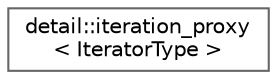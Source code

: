 digraph "Gráfico de jerarquía de clases"
{
 // LATEX_PDF_SIZE
  bgcolor="transparent";
  edge [fontname=Helvetica,fontsize=10,labelfontname=Helvetica,labelfontsize=10];
  node [fontname=Helvetica,fontsize=10,shape=box,height=0.2,width=0.4];
  rankdir="LR";
  Node0 [id="Node000000",label="detail::iteration_proxy\l\< IteratorType \>",height=0.2,width=0.4,color="grey40", fillcolor="white", style="filled",URL="$classdetail_1_1iteration__proxy.html",tooltip="proxy class for the items() function"];
}
